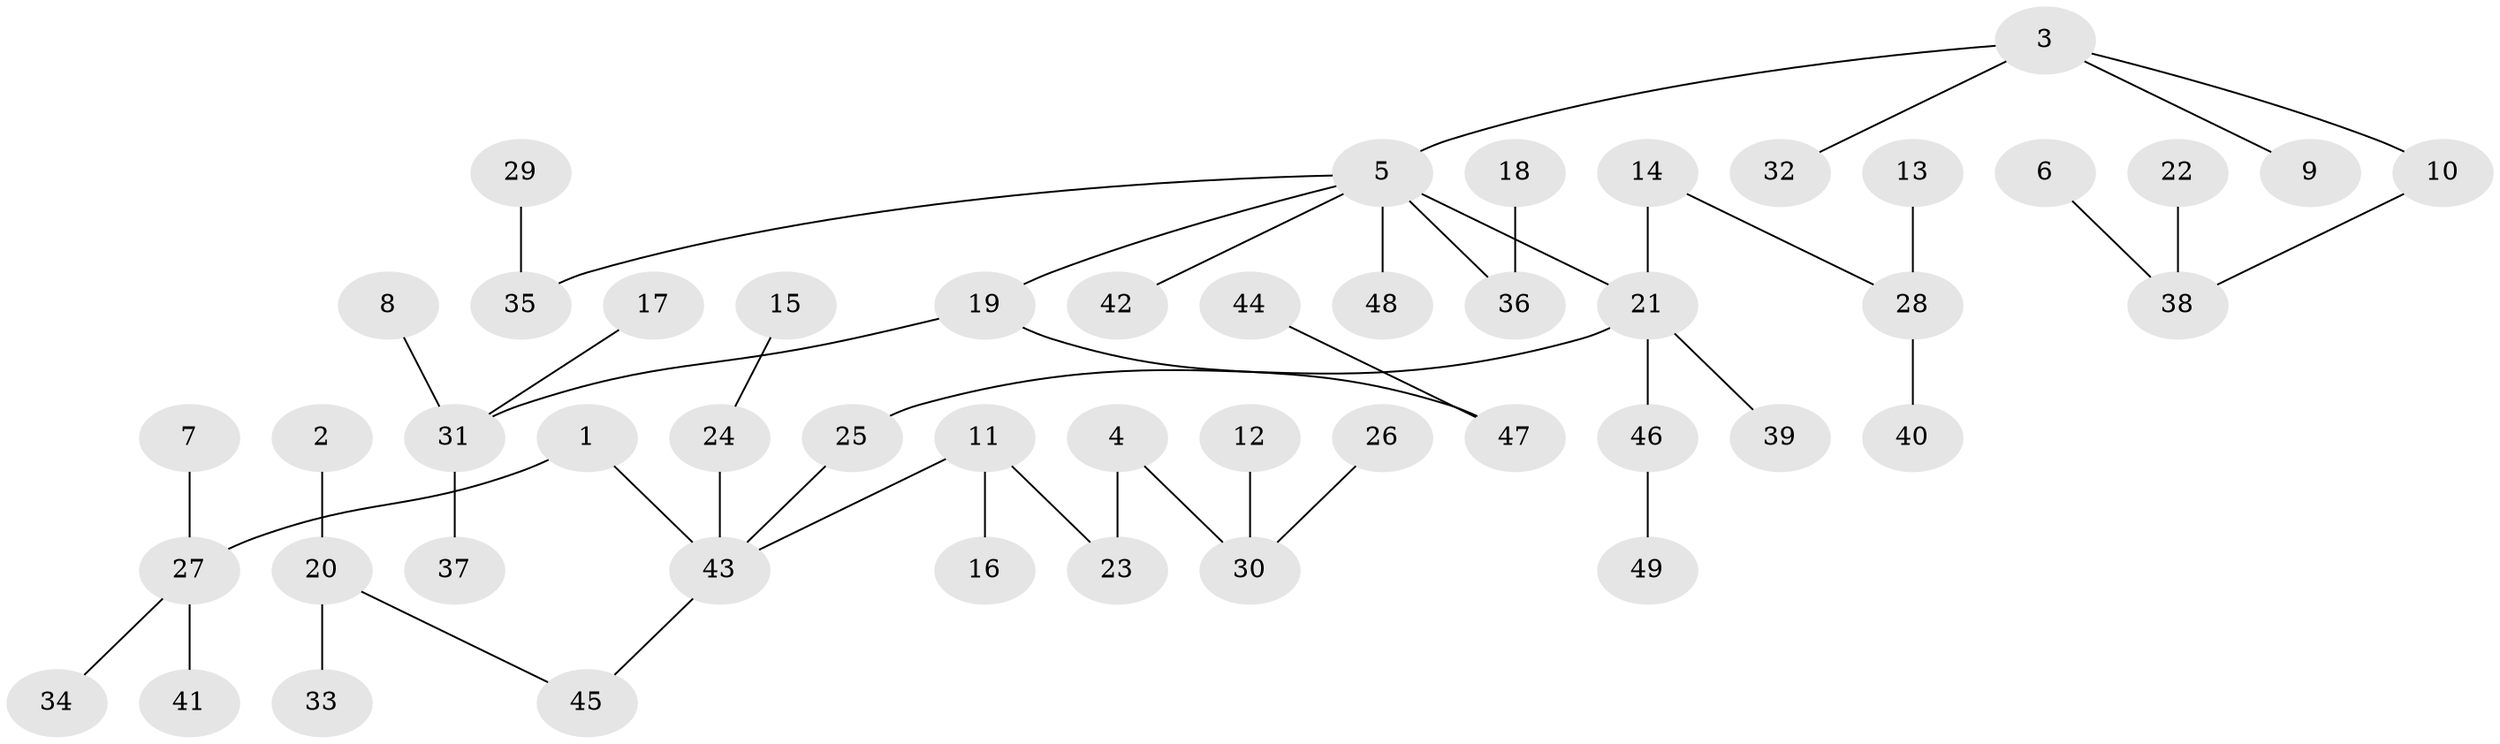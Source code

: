 // original degree distribution, {7: 0.01652892561983471, 4: 0.08264462809917356, 6: 0.024793388429752067, 5: 0.01652892561983471, 2: 0.18181818181818182, 3: 0.1322314049586777, 1: 0.5454545454545454}
// Generated by graph-tools (version 1.1) at 2025/37/03/04/25 23:37:19]
// undirected, 49 vertices, 48 edges
graph export_dot {
  node [color=gray90,style=filled];
  1;
  2;
  3;
  4;
  5;
  6;
  7;
  8;
  9;
  10;
  11;
  12;
  13;
  14;
  15;
  16;
  17;
  18;
  19;
  20;
  21;
  22;
  23;
  24;
  25;
  26;
  27;
  28;
  29;
  30;
  31;
  32;
  33;
  34;
  35;
  36;
  37;
  38;
  39;
  40;
  41;
  42;
  43;
  44;
  45;
  46;
  47;
  48;
  49;
  1 -- 27 [weight=1.0];
  1 -- 43 [weight=1.0];
  2 -- 20 [weight=1.0];
  3 -- 5 [weight=1.0];
  3 -- 9 [weight=1.0];
  3 -- 10 [weight=1.0];
  3 -- 32 [weight=1.0];
  4 -- 23 [weight=1.0];
  4 -- 30 [weight=1.0];
  5 -- 19 [weight=1.0];
  5 -- 21 [weight=1.0];
  5 -- 35 [weight=1.0];
  5 -- 36 [weight=1.0];
  5 -- 42 [weight=1.0];
  5 -- 48 [weight=1.0];
  6 -- 38 [weight=1.0];
  7 -- 27 [weight=1.0];
  8 -- 31 [weight=1.0];
  10 -- 38 [weight=1.0];
  11 -- 16 [weight=1.0];
  11 -- 23 [weight=1.0];
  11 -- 43 [weight=1.0];
  12 -- 30 [weight=1.0];
  13 -- 28 [weight=1.0];
  14 -- 21 [weight=1.0];
  14 -- 28 [weight=1.0];
  15 -- 24 [weight=1.0];
  17 -- 31 [weight=1.0];
  18 -- 36 [weight=1.0];
  19 -- 31 [weight=1.0];
  19 -- 47 [weight=1.0];
  20 -- 33 [weight=1.0];
  20 -- 45 [weight=1.0];
  21 -- 25 [weight=1.0];
  21 -- 39 [weight=1.0];
  21 -- 46 [weight=1.0];
  22 -- 38 [weight=1.0];
  24 -- 43 [weight=1.0];
  25 -- 43 [weight=1.0];
  26 -- 30 [weight=1.0];
  27 -- 34 [weight=1.0];
  27 -- 41 [weight=1.0];
  28 -- 40 [weight=1.0];
  29 -- 35 [weight=1.0];
  31 -- 37 [weight=1.0];
  43 -- 45 [weight=1.0];
  44 -- 47 [weight=1.0];
  46 -- 49 [weight=1.0];
}
